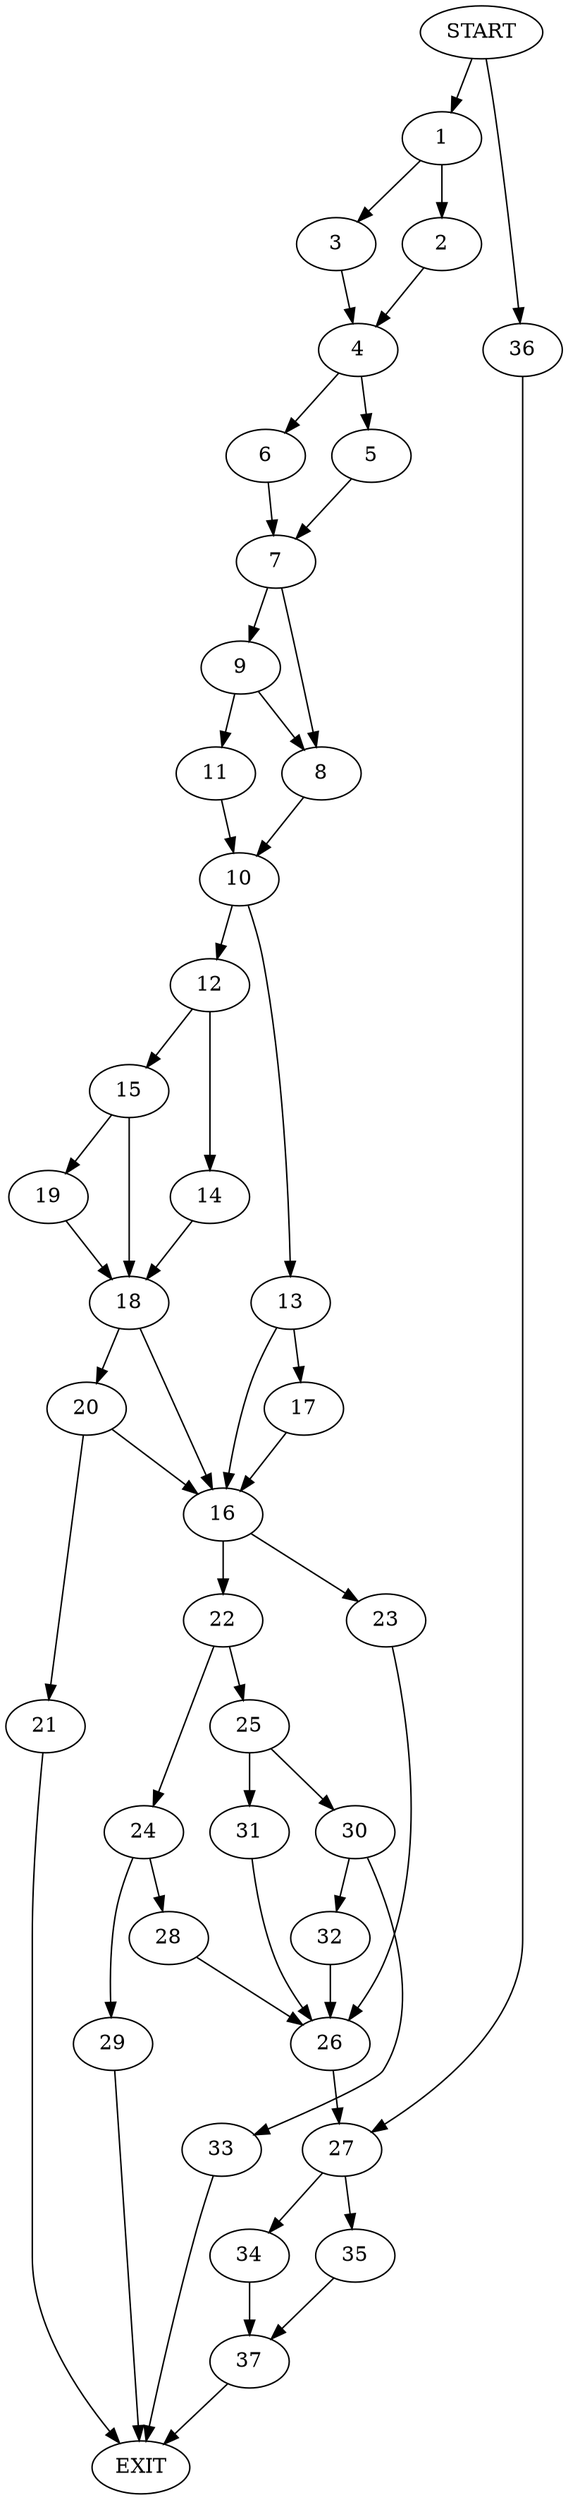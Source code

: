 digraph {
0 [label="START"]
38 [label="EXIT"]
0 -> 1
1 -> 2
1 -> 3
2 -> 4
3 -> 4
4 -> 5
4 -> 6
5 -> 7
6 -> 7
7 -> 8
7 -> 9
8 -> 10
9 -> 8
9 -> 11
11 -> 10
10 -> 12
10 -> 13
12 -> 14
12 -> 15
13 -> 16
13 -> 17
14 -> 18
15 -> 19
15 -> 18
18 -> 16
18 -> 20
19 -> 18
20 -> 16
20 -> 21
16 -> 22
16 -> 23
21 -> 38
17 -> 16
22 -> 24
22 -> 25
23 -> 26
26 -> 27
24 -> 28
24 -> 29
25 -> 30
25 -> 31
29 -> 38
28 -> 26
31 -> 26
30 -> 32
30 -> 33
33 -> 38
32 -> 26
27 -> 34
27 -> 35
0 -> 36
36 -> 27
34 -> 37
35 -> 37
37 -> 38
}

